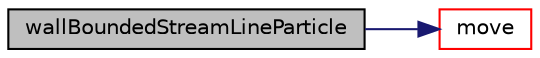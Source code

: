 digraph "wallBoundedStreamLineParticle"
{
  bgcolor="transparent";
  edge [fontname="Helvetica",fontsize="10",labelfontname="Helvetica",labelfontsize="10"];
  node [fontname="Helvetica",fontsize="10",shape=record];
  rankdir="LR";
  Node1 [label="wallBoundedStreamLineParticle",height=0.2,width=0.4,color="black", fillcolor="grey75", style="filled", fontcolor="black"];
  Node1 -> Node2 [color="midnightblue",fontsize="10",style="solid",fontname="Helvetica"];
  Node2 [label="move",height=0.2,width=0.4,color="red",URL="$a02942.html#ab2af4f225a9c3e9d8789961151f121ac",tooltip="Track all particles to their end point. "];
}
